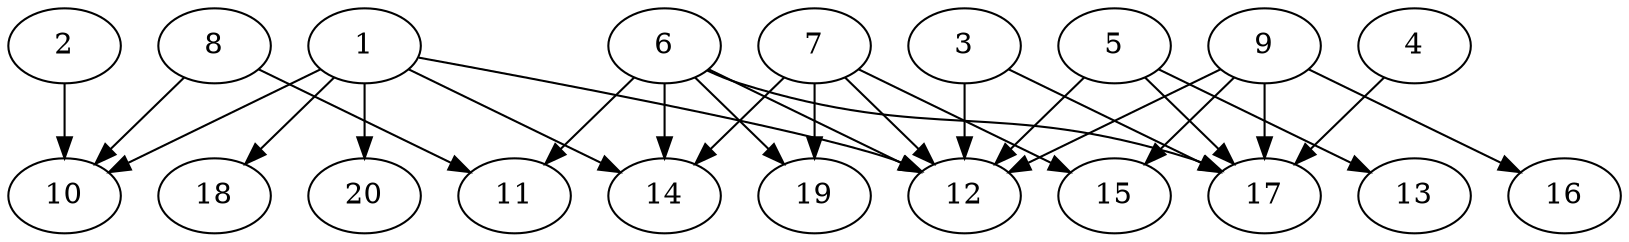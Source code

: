 // DAG automatically generated by daggen at Wed Jul 24 21:21:55 2019
// ./daggen --dot -n 20 --ccr 0.4 --fat 0.8 --regular 0.5 --density 0.6 --mindata 5242880 --maxdata 52428800 
digraph G {
  1 [size="114982400", alpha="0.13", expect_size="45992960"] 
  1 -> 10 [size ="45992960"]
  1 -> 12 [size ="45992960"]
  1 -> 14 [size ="45992960"]
  1 -> 18 [size ="45992960"]
  1 -> 20 [size ="45992960"]
  2 [size="23267840", alpha="0.10", expect_size="9307136"] 
  2 -> 10 [size ="9307136"]
  3 [size="113390080", alpha="0.06", expect_size="45356032"] 
  3 -> 12 [size ="45356032"]
  3 -> 17 [size ="45356032"]
  4 [size="112430080", alpha="0.00", expect_size="44972032"] 
  4 -> 17 [size ="44972032"]
  5 [size="68715520", alpha="0.19", expect_size="27486208"] 
  5 -> 12 [size ="27486208"]
  5 -> 13 [size ="27486208"]
  5 -> 17 [size ="27486208"]
  6 [size="33461760", alpha="0.05", expect_size="13384704"] 
  6 -> 11 [size ="13384704"]
  6 -> 12 [size ="13384704"]
  6 -> 14 [size ="13384704"]
  6 -> 17 [size ="13384704"]
  6 -> 19 [size ="13384704"]
  7 [size="95375360", alpha="0.10", expect_size="38150144"] 
  7 -> 12 [size ="38150144"]
  7 -> 14 [size ="38150144"]
  7 -> 15 [size ="38150144"]
  7 -> 19 [size ="38150144"]
  8 [size="18147840", alpha="0.11", expect_size="7259136"] 
  8 -> 10 [size ="7259136"]
  8 -> 11 [size ="7259136"]
  9 [size="41185280", alpha="0.19", expect_size="16474112"] 
  9 -> 12 [size ="16474112"]
  9 -> 15 [size ="16474112"]
  9 -> 16 [size ="16474112"]
  9 -> 17 [size ="16474112"]
  10 [size="38640640", alpha="0.08", expect_size="15456256"] 
  11 [size="113835520", alpha="0.03", expect_size="45534208"] 
  12 [size="73835520", alpha="0.19", expect_size="29534208"] 
  13 [size="16079360", alpha="0.03", expect_size="6431744"] 
  14 [size="53268480", alpha="0.18", expect_size="21307392"] 
  15 [size="54144000", alpha="0.16", expect_size="21657600"] 
  16 [size="46453760", alpha="0.02", expect_size="18581504"] 
  17 [size="73164800", alpha="0.13", expect_size="29265920"] 
  18 [size="130644480", alpha="0.06", expect_size="52257792"] 
  19 [size="75709440", alpha="0.06", expect_size="30283776"] 
  20 [size="72389120", alpha="0.11", expect_size="28955648"] 
}
